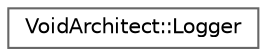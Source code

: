 digraph "Graphical Class Hierarchy"
{
 // LATEX_PDF_SIZE
  bgcolor="transparent";
  edge [fontname=Helvetica,fontsize=10,labelfontname=Helvetica,labelfontsize=10];
  node [fontname=Helvetica,fontsize=10,shape=box,height=0.2,width=0.4];
  rankdir="LR";
  Node0 [id="Node000000",label="VoidArchitect::Logger",height=0.2,width=0.4,color="grey40", fillcolor="white", style="filled",URL="$class_void_architect_1_1_logger.html",tooltip=" "];
}
